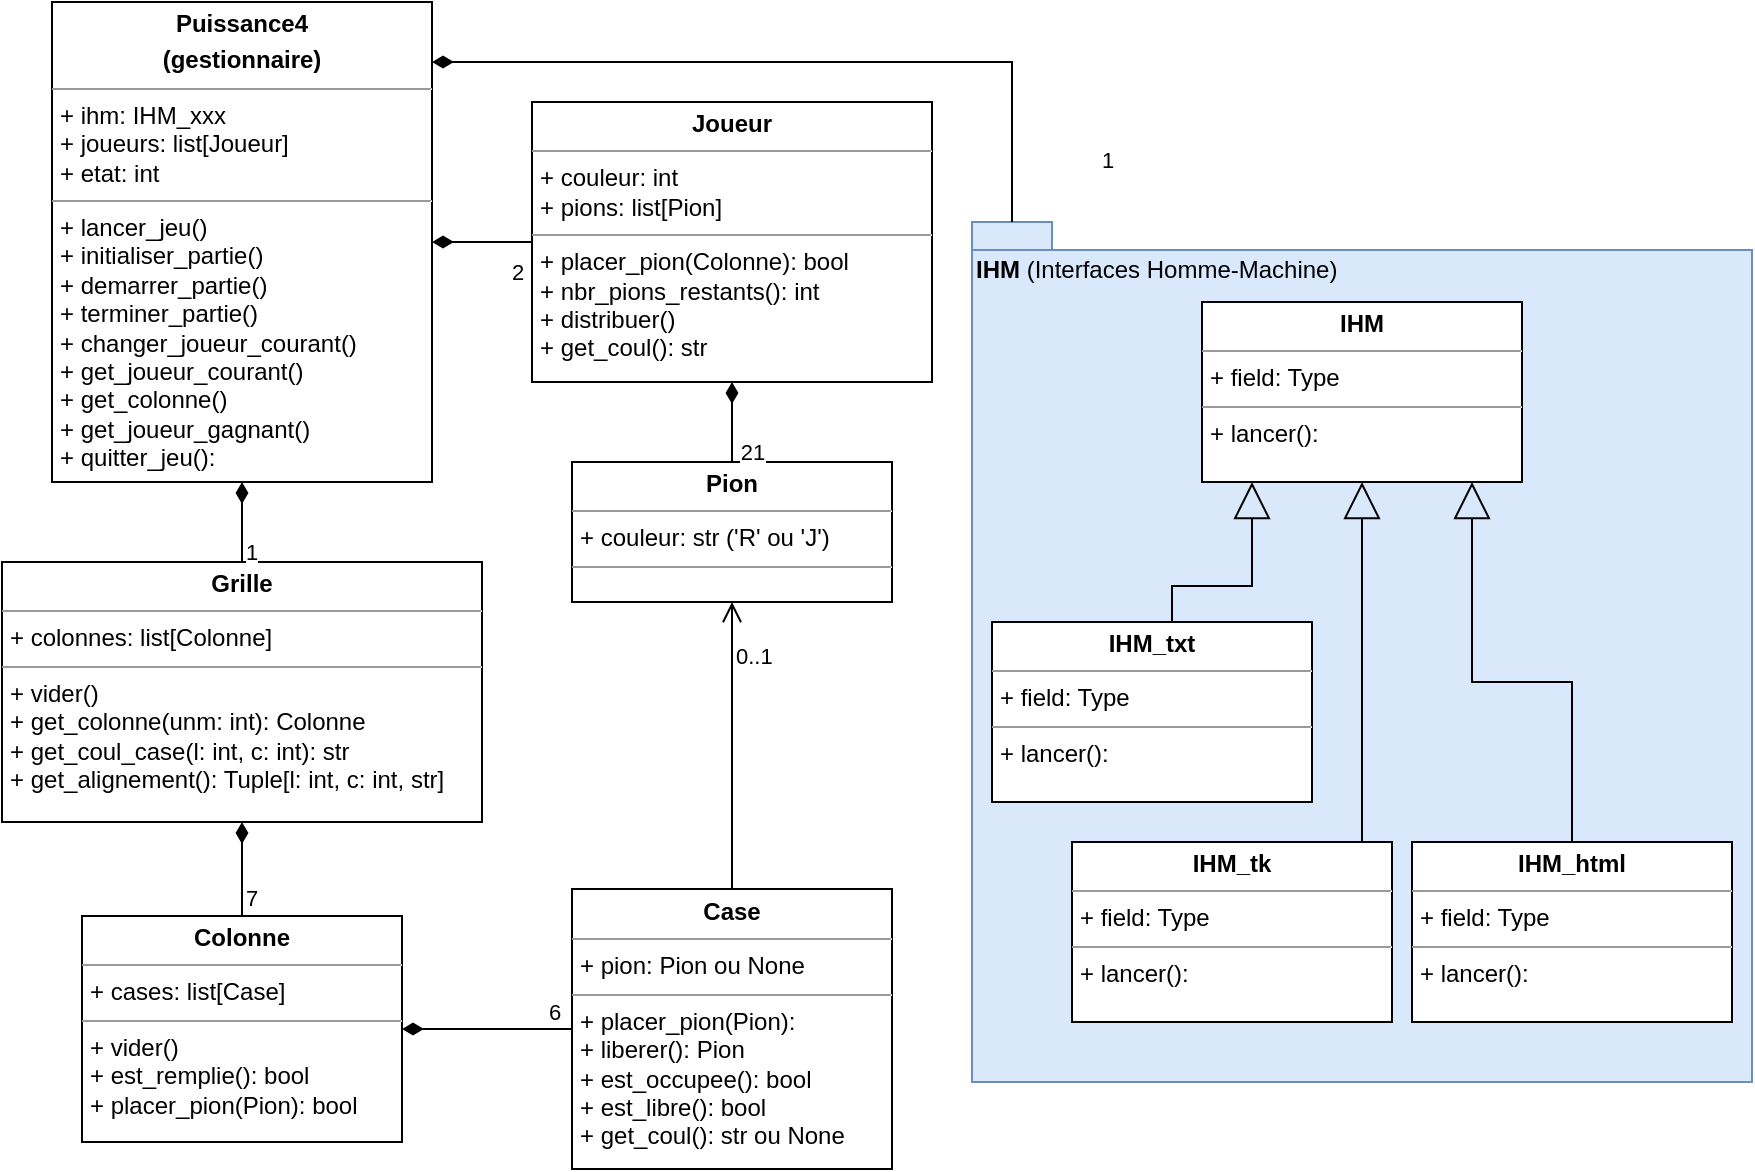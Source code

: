 <mxfile>
    <diagram id="DOnwa_qIddVX2aWegV_k" name="Page-1">
        <mxGraphModel dx="1067" dy="608" grid="1" gridSize="10" guides="1" tooltips="1" connect="1" arrows="1" fold="1" page="1" pageScale="1" pageWidth="1169" pageHeight="827" math="0" shadow="0">
            <root>
                <mxCell id="0"/>
                <mxCell id="1" parent="0"/>
                <mxCell id="nwEWL_xv32pDFeLRWcYY-7" value="IHM&lt;span style=&quot;font-weight: normal;&quot;&gt; (Interfaces Homme-Machine)&lt;/span&gt;" style="shape=folder;fontStyle=1;spacingTop=10;tabWidth=40;tabHeight=14;tabPosition=left;html=1;fillColor=#dae8fc;strokeColor=#6c8ebf;horizontal=1;verticalAlign=top;align=left;" parent="1" vertex="1">
                    <mxGeometry x="630" y="200" width="390" height="430" as="geometry"/>
                </mxCell>
                <mxCell id="nwEWL_xv32pDFeLRWcYY-1" value="&lt;p style=&quot;margin:0px;margin-top:4px;text-align:center;&quot;&gt;&lt;b&gt;Puissance4&lt;/b&gt;&lt;/p&gt;&lt;p style=&quot;margin:0px;margin-top:4px;text-align:center;&quot;&gt;&lt;b&gt;(gestionnaire)&lt;/b&gt;&lt;/p&gt;&lt;hr size=&quot;1&quot;&gt;&lt;p style=&quot;margin:0px;margin-left:4px;&quot;&gt;+ ihm: IHM_xxx&lt;/p&gt;&lt;p style=&quot;margin:0px;margin-left:4px;&quot;&gt;+ joueurs: list[Joueur]&lt;/p&gt;&lt;p style=&quot;margin:0px;margin-left:4px;&quot;&gt;+ etat: int&lt;/p&gt;&lt;hr size=&quot;1&quot;&gt;&lt;p style=&quot;margin:0px;margin-left:4px;&quot;&gt;+ lancer_jeu()&lt;/p&gt;&lt;p style=&quot;margin:0px;margin-left:4px;&quot;&gt;+ initialiser_partie()&lt;/p&gt;&lt;p style=&quot;margin:0px;margin-left:4px;&quot;&gt;+ demarrer_partie()&lt;/p&gt;&lt;p style=&quot;margin:0px;margin-left:4px;&quot;&gt;+ terminer_partie()&lt;/p&gt;&lt;p style=&quot;margin:0px;margin-left:4px;&quot;&gt;+ changer_joueur_courant()&lt;/p&gt;&lt;p style=&quot;margin:0px;margin-left:4px;&quot;&gt;+ get_joueur_courant()&lt;/p&gt;&lt;p style=&quot;margin:0px;margin-left:4px;&quot;&gt;+ get_colonne()&lt;/p&gt;&lt;p style=&quot;margin:0px;margin-left:4px;&quot;&gt;+ get_joueur_gagnant()&lt;/p&gt;&lt;p style=&quot;margin:0px;margin-left:4px;&quot;&gt;+ quitter_jeu():&lt;/p&gt;" style="verticalAlign=top;align=left;overflow=fill;fontSize=12;fontFamily=Helvetica;html=1;" parent="1" vertex="1">
                    <mxGeometry x="170" y="90" width="190" height="240" as="geometry"/>
                </mxCell>
                <mxCell id="nwEWL_xv32pDFeLRWcYY-2" value="&lt;p style=&quot;margin:0px;margin-top:4px;text-align:center;&quot;&gt;&lt;b&gt;Pion&lt;/b&gt;&lt;/p&gt;&lt;hr size=&quot;1&quot;&gt;&lt;p style=&quot;margin:0px;margin-left:4px;&quot;&gt;+ couleur: str ('R' ou 'J')&lt;/p&gt;&lt;hr size=&quot;1&quot;&gt;&lt;p style=&quot;margin:0px;margin-left:4px;&quot;&gt;&lt;br&gt;&lt;/p&gt;" style="verticalAlign=top;align=left;overflow=fill;fontSize=12;fontFamily=Helvetica;html=1;" parent="1" vertex="1">
                    <mxGeometry x="430" y="320" width="160" height="70" as="geometry"/>
                </mxCell>
                <mxCell id="nwEWL_xv32pDFeLRWcYY-3" value="&lt;p style=&quot;margin:0px;margin-top:4px;text-align:center;&quot;&gt;&lt;b&gt;Grille&lt;/b&gt;&lt;/p&gt;&lt;hr size=&quot;1&quot;&gt;&lt;p style=&quot;margin:0px;margin-left:4px;&quot;&gt;+ colonnes: list[Colonne]&lt;/p&gt;&lt;hr size=&quot;1&quot;&gt;&lt;p style=&quot;margin:0px;margin-left:4px;&quot;&gt;+ vider()&lt;/p&gt;&lt;p style=&quot;margin:0px;margin-left:4px;&quot;&gt;+ get_colonne(unm: int): Colonne&lt;/p&gt;&lt;p style=&quot;margin:0px;margin-left:4px;&quot;&gt;+ get_coul_case(l: int, c: int): str&lt;/p&gt;&lt;p style=&quot;margin:0px;margin-left:4px;&quot;&gt;+ get_alignement(): Tuple[l: int, c: int, str]&lt;/p&gt;" style="verticalAlign=top;align=left;overflow=fill;fontSize=12;fontFamily=Helvetica;html=1;" parent="1" vertex="1">
                    <mxGeometry x="145" y="370" width="240" height="130" as="geometry"/>
                </mxCell>
                <mxCell id="nwEWL_xv32pDFeLRWcYY-4" value="&lt;p style=&quot;margin:0px;margin-top:4px;text-align:center;&quot;&gt;&lt;b&gt;Joueur&lt;/b&gt;&lt;/p&gt;&lt;hr size=&quot;1&quot;&gt;&lt;p style=&quot;margin:0px;margin-left:4px;&quot;&gt;+ couleur: int&lt;/p&gt;&lt;p style=&quot;margin:0px;margin-left:4px;&quot;&gt;+ pions: list[Pion]&lt;/p&gt;&lt;hr size=&quot;1&quot;&gt;&lt;p style=&quot;margin:0px;margin-left:4px;&quot;&gt;+ placer_pion(Colonne): bool&lt;/p&gt;&lt;p style=&quot;margin:0px;margin-left:4px;&quot;&gt;+ nbr_pions_restants(): int&lt;/p&gt;&lt;p style=&quot;margin:0px;margin-left:4px;&quot;&gt;+ distribuer()&lt;/p&gt;&lt;p style=&quot;margin:0px;margin-left:4px;&quot;&gt;+ get_coul(): str&lt;/p&gt;" style="verticalAlign=top;align=left;overflow=fill;fontSize=12;fontFamily=Helvetica;html=1;" parent="1" vertex="1">
                    <mxGeometry x="410" y="140" width="200" height="140" as="geometry"/>
                </mxCell>
                <mxCell id="nwEWL_xv32pDFeLRWcYY-5" value="&lt;p style=&quot;margin:0px;margin-top:4px;text-align:center;&quot;&gt;&lt;b&gt;IHM_tk&lt;/b&gt;&lt;/p&gt;&lt;hr size=&quot;1&quot;&gt;&lt;p style=&quot;margin:0px;margin-left:4px;&quot;&gt;+ field: Type&lt;/p&gt;&lt;hr size=&quot;1&quot;&gt;&lt;p style=&quot;margin:0px;margin-left:4px;&quot;&gt;+ lancer():&lt;/p&gt;" style="verticalAlign=top;align=left;overflow=fill;fontSize=12;fontFamily=Helvetica;html=1;" parent="1" vertex="1">
                    <mxGeometry x="680" y="510" width="160" height="90" as="geometry"/>
                </mxCell>
                <mxCell id="nwEWL_xv32pDFeLRWcYY-6" value="&lt;p style=&quot;margin:0px;margin-top:4px;text-align:center;&quot;&gt;&lt;b&gt;IHM_txt&lt;/b&gt;&lt;/p&gt;&lt;hr size=&quot;1&quot;&gt;&lt;p style=&quot;margin:0px;margin-left:4px;&quot;&gt;+ field: Type&lt;/p&gt;&lt;hr size=&quot;1&quot;&gt;&lt;p style=&quot;margin:0px;margin-left:4px;&quot;&gt;+ lancer():&lt;/p&gt;" style="verticalAlign=top;align=left;overflow=fill;fontSize=12;fontFamily=Helvetica;html=1;" parent="1" vertex="1">
                    <mxGeometry x="640" y="400" width="160" height="90" as="geometry"/>
                </mxCell>
                <mxCell id="nwEWL_xv32pDFeLRWcYY-8" value="&lt;p style=&quot;margin:0px;margin-top:4px;text-align:center;&quot;&gt;&lt;b&gt;Colonne&lt;/b&gt;&lt;/p&gt;&lt;hr size=&quot;1&quot;&gt;&lt;p style=&quot;margin:0px;margin-left:4px;&quot;&gt;+ cases: list[Case]&lt;/p&gt;&lt;hr size=&quot;1&quot;&gt;&lt;p style=&quot;margin:0px;margin-left:4px;&quot;&gt;+ vider()&lt;/p&gt;&lt;p style=&quot;margin:0px;margin-left:4px;&quot;&gt;+ est_remplie(): bool&lt;/p&gt;&lt;p style=&quot;margin:0px;margin-left:4px;&quot;&gt;+ placer_pion(Pion): bool&lt;br&gt;&lt;/p&gt;" style="verticalAlign=top;align=left;overflow=fill;fontSize=12;fontFamily=Helvetica;html=1;" parent="1" vertex="1">
                    <mxGeometry x="185" y="547" width="160" height="113" as="geometry"/>
                </mxCell>
                <mxCell id="nwEWL_xv32pDFeLRWcYY-9" value="&lt;p style=&quot;margin:0px;margin-top:4px;text-align:center;&quot;&gt;&lt;b&gt;Case&lt;/b&gt;&lt;/p&gt;&lt;hr size=&quot;1&quot;&gt;&lt;p style=&quot;margin:0px;margin-left:4px;&quot;&gt;+ pion: Pion ou None&lt;/p&gt;&lt;hr size=&quot;1&quot;&gt;&lt;p style=&quot;margin:0px;margin-left:4px;&quot;&gt;+ placer_pion(Pion):&amp;nbsp;&lt;/p&gt;&lt;p style=&quot;margin:0px;margin-left:4px;&quot;&gt;+ liberer(): Pion&lt;/p&gt;&lt;p style=&quot;margin:0px;margin-left:4px;&quot;&gt;+ est_occupee(): bool&lt;/p&gt;&lt;p style=&quot;margin:0px;margin-left:4px;&quot;&gt;+ est_libre(): bool&lt;/p&gt;&lt;p style=&quot;margin:0px;margin-left:4px;&quot;&gt;+ get_coul(): str ou None&lt;br&gt;&lt;/p&gt;" style="verticalAlign=top;align=left;overflow=fill;fontSize=12;fontFamily=Helvetica;html=1;" parent="1" vertex="1">
                    <mxGeometry x="430" y="533.5" width="160" height="140" as="geometry"/>
                </mxCell>
                <mxCell id="nwEWL_xv32pDFeLRWcYY-10" value="" style="endArrow=none;startArrow=diamondThin;endFill=0;startFill=1;html=1;verticalAlign=bottom;labelBackgroundColor=none;strokeWidth=1;startSize=8;endSize=8;rounded=0;edgeStyle=orthogonalEdgeStyle;" parent="1" source="nwEWL_xv32pDFeLRWcYY-1" target="nwEWL_xv32pDFeLRWcYY-4" edge="1">
                    <mxGeometry width="160" relative="1" as="geometry">
                        <mxPoint x="320" y="320" as="sourcePoint"/>
                        <mxPoint x="480" y="320" as="targetPoint"/>
                    </mxGeometry>
                </mxCell>
                <mxCell id="nwEWL_xv32pDFeLRWcYY-11" value="2" style="edgeLabel;html=1;align=left;verticalAlign=middle;resizable=0;points=[];" parent="nwEWL_xv32pDFeLRWcYY-10" vertex="1" connectable="0">
                    <mxGeometry x="0.596" y="2" relative="1" as="geometry">
                        <mxPoint x="-2" y="17" as="offset"/>
                    </mxGeometry>
                </mxCell>
                <mxCell id="nwEWL_xv32pDFeLRWcYY-12" value="" style="endArrow=none;startArrow=diamondThin;endFill=0;startFill=1;html=1;verticalAlign=bottom;labelBackgroundColor=none;strokeWidth=1;startSize=8;endSize=8;rounded=0;edgeStyle=orthogonalEdgeStyle;" parent="1" source="nwEWL_xv32pDFeLRWcYY-1" target="nwEWL_xv32pDFeLRWcYY-3" edge="1">
                    <mxGeometry width="160" relative="1" as="geometry">
                        <mxPoint x="190" y="170" as="sourcePoint"/>
                        <mxPoint x="100" y="250" as="targetPoint"/>
                        <Array as="points">
                            <mxPoint x="280" y="200"/>
                            <mxPoint x="280" y="200"/>
                        </Array>
                    </mxGeometry>
                </mxCell>
                <mxCell id="nwEWL_xv32pDFeLRWcYY-13" value="1" style="edgeLabel;html=1;align=left;verticalAlign=middle;resizable=0;points=[];" parent="nwEWL_xv32pDFeLRWcYY-12" vertex="1" connectable="0">
                    <mxGeometry x="0.596" y="2" relative="1" as="geometry">
                        <mxPoint x="-2" y="3" as="offset"/>
                    </mxGeometry>
                </mxCell>
                <mxCell id="nwEWL_xv32pDFeLRWcYY-14" value="" style="endArrow=none;startArrow=diamondThin;endFill=0;startFill=1;html=1;verticalAlign=bottom;labelBackgroundColor=none;strokeWidth=1;startSize=8;endSize=8;rounded=0;edgeStyle=orthogonalEdgeStyle;" parent="1" source="nwEWL_xv32pDFeLRWcYY-3" target="nwEWL_xv32pDFeLRWcYY-8" edge="1">
                    <mxGeometry width="160" relative="1" as="geometry">
                        <mxPoint x="210" y="450" as="sourcePoint"/>
                        <mxPoint x="120" y="530" as="targetPoint"/>
                    </mxGeometry>
                </mxCell>
                <mxCell id="nwEWL_xv32pDFeLRWcYY-15" value="7" style="edgeLabel;html=1;align=left;verticalAlign=middle;resizable=0;points=[];" parent="nwEWL_xv32pDFeLRWcYY-14" vertex="1" connectable="0">
                    <mxGeometry x="0.596" y="2" relative="1" as="geometry">
                        <mxPoint x="-2" as="offset"/>
                    </mxGeometry>
                </mxCell>
                <mxCell id="nwEWL_xv32pDFeLRWcYY-16" value="" style="endArrow=none;startArrow=diamondThin;endFill=0;startFill=1;html=1;verticalAlign=bottom;labelBackgroundColor=none;strokeWidth=1;startSize=8;endSize=8;rounded=0;edgeStyle=orthogonalEdgeStyle;" parent="1" source="nwEWL_xv32pDFeLRWcYY-8" target="nwEWL_xv32pDFeLRWcYY-9" edge="1">
                    <mxGeometry width="160" relative="1" as="geometry">
                        <mxPoint x="290" y="450" as="sourcePoint"/>
                        <mxPoint x="290" y="510" as="targetPoint"/>
                    </mxGeometry>
                </mxCell>
                <mxCell id="nwEWL_xv32pDFeLRWcYY-17" value="6" style="edgeLabel;html=1;align=center;verticalAlign=bottom;resizable=0;points=[];" parent="nwEWL_xv32pDFeLRWcYY-16" vertex="1" connectable="0">
                    <mxGeometry x="0.596" y="2" relative="1" as="geometry">
                        <mxPoint x="8" y="2" as="offset"/>
                    </mxGeometry>
                </mxCell>
                <mxCell id="nwEWL_xv32pDFeLRWcYY-20" value="" style="endArrow=open;startArrow=none;endFill=0;startFill=0;endSize=8;html=1;verticalAlign=bottom;labelBackgroundColor=none;strokeWidth=1;rounded=0;" parent="1" source="nwEWL_xv32pDFeLRWcYY-9" target="nwEWL_xv32pDFeLRWcYY-2" edge="1">
                    <mxGeometry width="160" relative="1" as="geometry">
                        <mxPoint x="300" y="450" as="sourcePoint"/>
                        <mxPoint x="460" y="450" as="targetPoint"/>
                    </mxGeometry>
                </mxCell>
                <mxCell id="nwEWL_xv32pDFeLRWcYY-21" value="0..1" style="edgeLabel;html=1;align=left;verticalAlign=middle;resizable=0;points=[];" parent="nwEWL_xv32pDFeLRWcYY-20" vertex="1" connectable="0">
                    <mxGeometry x="0.794" y="1" relative="1" as="geometry">
                        <mxPoint x="1" y="12" as="offset"/>
                    </mxGeometry>
                </mxCell>
                <mxCell id="nwEWL_xv32pDFeLRWcYY-22" value="" style="endArrow=none;startArrow=diamondThin;endFill=0;startFill=1;html=1;verticalAlign=bottom;labelBackgroundColor=none;strokeWidth=1;startSize=8;endSize=8;rounded=0;edgeStyle=orthogonalEdgeStyle;" parent="1" source="nwEWL_xv32pDFeLRWcYY-4" target="nwEWL_xv32pDFeLRWcYY-2" edge="1">
                    <mxGeometry width="160" relative="1" as="geometry">
                        <mxPoint x="230" y="170" as="sourcePoint"/>
                        <mxPoint x="290" y="360" as="targetPoint"/>
                        <Array as="points">
                            <mxPoint x="510" y="330"/>
                            <mxPoint x="510" y="330"/>
                        </Array>
                    </mxGeometry>
                </mxCell>
                <mxCell id="nwEWL_xv32pDFeLRWcYY-23" value="21" style="edgeLabel;html=1;align=center;verticalAlign=top;resizable=0;points=[];" parent="nwEWL_xv32pDFeLRWcYY-22" vertex="1" connectable="0">
                    <mxGeometry x="0.596" y="2" relative="1" as="geometry">
                        <mxPoint x="8" y="-10" as="offset"/>
                    </mxGeometry>
                </mxCell>
                <mxCell id="nwEWL_xv32pDFeLRWcYY-24" value="&lt;p style=&quot;margin:0px;margin-top:4px;text-align:center;&quot;&gt;&lt;b&gt;IHM_html&lt;/b&gt;&lt;/p&gt;&lt;hr size=&quot;1&quot;&gt;&lt;p style=&quot;margin:0px;margin-left:4px;&quot;&gt;+ field: Type&lt;/p&gt;&lt;hr size=&quot;1&quot;&gt;&lt;p style=&quot;margin:0px;margin-left:4px;&quot;&gt;+ lancer():&lt;/p&gt;" style="verticalAlign=top;align=left;overflow=fill;fontSize=12;fontFamily=Helvetica;html=1;" parent="1" vertex="1">
                    <mxGeometry x="850" y="510" width="160" height="90" as="geometry"/>
                </mxCell>
                <mxCell id="nwEWL_xv32pDFeLRWcYY-25" value="" style="endArrow=none;startArrow=diamondThin;endFill=0;startFill=1;html=1;verticalAlign=bottom;labelBackgroundColor=none;strokeWidth=1;startSize=8;endSize=8;rounded=0;edgeStyle=orthogonalEdgeStyle;" parent="1" source="nwEWL_xv32pDFeLRWcYY-1" target="nwEWL_xv32pDFeLRWcYY-7" edge="1">
                    <mxGeometry width="160" relative="1" as="geometry">
                        <mxPoint x="280" y="300" as="sourcePoint"/>
                        <mxPoint x="280" y="360" as="targetPoint"/>
                        <Array as="points">
                            <mxPoint x="650" y="120"/>
                        </Array>
                    </mxGeometry>
                </mxCell>
                <mxCell id="nwEWL_xv32pDFeLRWcYY-26" value="1" style="edgeLabel;html=1;align=left;verticalAlign=middle;resizable=0;points=[];" parent="nwEWL_xv32pDFeLRWcYY-25" vertex="1" connectable="0">
                    <mxGeometry x="0.596" y="2" relative="1" as="geometry">
                        <mxPoint x="41" y="43" as="offset"/>
                    </mxGeometry>
                </mxCell>
                <mxCell id="nwEWL_xv32pDFeLRWcYY-27" value="&lt;p style=&quot;margin:0px;margin-top:4px;text-align:center;&quot;&gt;&lt;b&gt;IHM&lt;/b&gt;&lt;/p&gt;&lt;hr size=&quot;1&quot;&gt;&lt;p style=&quot;margin:0px;margin-left:4px;&quot;&gt;+ field: Type&lt;/p&gt;&lt;hr size=&quot;1&quot;&gt;&lt;p style=&quot;margin:0px;margin-left:4px;&quot;&gt;+ lancer():&lt;/p&gt;" style="verticalAlign=top;align=left;overflow=fill;fontSize=12;fontFamily=Helvetica;html=1;" parent="1" vertex="1">
                    <mxGeometry x="745" y="240" width="160" height="90" as="geometry"/>
                </mxCell>
                <mxCell id="nwEWL_xv32pDFeLRWcYY-29" value="" style="endArrow=block;endSize=16;endFill=0;html=1;rounded=0;edgeStyle=orthogonalEdgeStyle;" parent="1" source="nwEWL_xv32pDFeLRWcYY-6" target="nwEWL_xv32pDFeLRWcYY-27" edge="1">
                    <mxGeometry width="160" relative="1" as="geometry">
                        <mxPoint x="760" y="140" as="sourcePoint"/>
                        <mxPoint x="920" y="140" as="targetPoint"/>
                        <Array as="points">
                            <mxPoint x="730" y="382"/>
                            <mxPoint x="770" y="382"/>
                        </Array>
                    </mxGeometry>
                </mxCell>
                <mxCell id="nwEWL_xv32pDFeLRWcYY-30" value="" style="endArrow=block;endSize=16;endFill=0;html=1;rounded=0;edgeStyle=orthogonalEdgeStyle;" parent="1" source="nwEWL_xv32pDFeLRWcYY-24" target="nwEWL_xv32pDFeLRWcYY-27" edge="1">
                    <mxGeometry width="160" relative="1" as="geometry">
                        <mxPoint x="750" y="420" as="sourcePoint"/>
                        <mxPoint x="830" y="360" as="targetPoint"/>
                        <Array as="points">
                            <mxPoint x="930" y="430"/>
                            <mxPoint x="880" y="430"/>
                        </Array>
                    </mxGeometry>
                </mxCell>
                <mxCell id="nwEWL_xv32pDFeLRWcYY-31" value="" style="endArrow=block;endSize=16;endFill=0;html=1;rounded=0;edgeStyle=orthogonalEdgeStyle;" parent="1" source="nwEWL_xv32pDFeLRWcYY-5" target="nwEWL_xv32pDFeLRWcYY-27" edge="1">
                    <mxGeometry width="160" relative="1" as="geometry">
                        <mxPoint x="940" y="520" as="sourcePoint"/>
                        <mxPoint x="830" y="360" as="targetPoint"/>
                        <Array as="points">
                            <mxPoint x="825" y="420"/>
                            <mxPoint x="825" y="420"/>
                        </Array>
                    </mxGeometry>
                </mxCell>
            </root>
        </mxGraphModel>
    </diagram>
</mxfile>